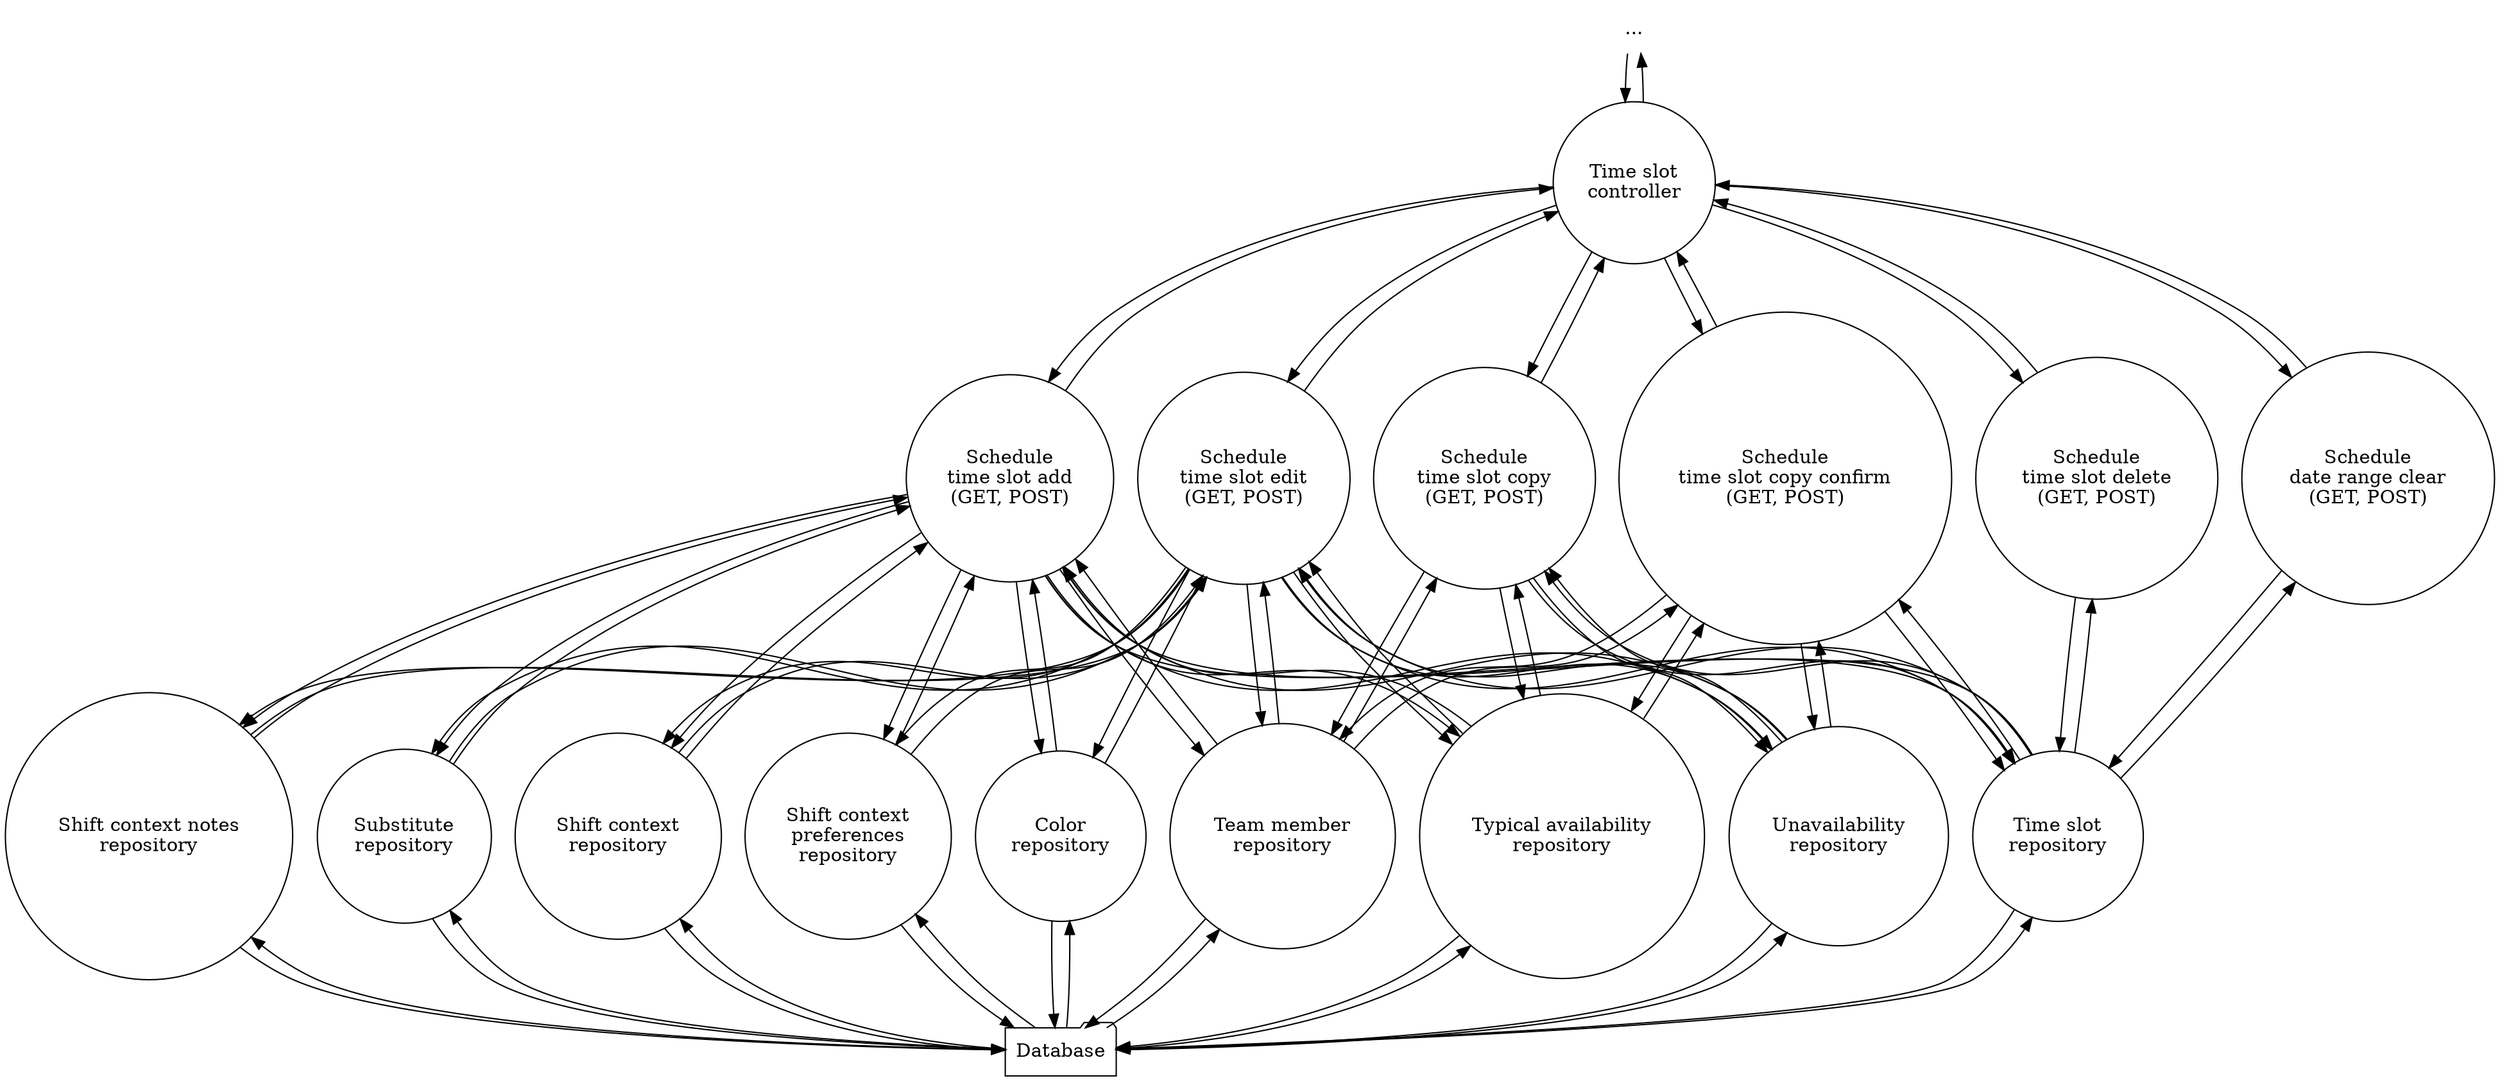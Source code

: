 digraph data_flow_diagram {
    node [ shape = circle ]
    
    "..." [ shape = none ]
    
    "..." -> "Time slot\ncontroller" -> "..."

    subgraph actions {
        rank = same
        
        "Schedule\ntime slot add\n(GET, POST)"
        "Schedule\ntime slot edit\n(GET, POST)"
        "Schedule\ntime slot delete\n(GET, POST)"
        "Schedule\ntime slot copy\n(GET, POST)"
        "Schedule\ntime slot copy confirm\n(GET, POST)"
        "Schedule\ndate range clear\n(GET, POST)"
    }
    
    "Time slot\ncontroller" -> {
        "Schedule\ntime slot add\n(GET, POST)"
        "Schedule\ntime slot edit\n(GET, POST)"
        "Schedule\ntime slot delete\n(GET, POST)"
        "Schedule\ntime slot copy\n(GET, POST)"
        "Schedule\ntime slot copy confirm\n(GET, POST)"
        "Schedule\ndate range clear\n(GET, POST)"
    } -> "Time slot\ncontroller"
    
    subgraph repositories {
        rank = same
        
        "Team member\nrepository"
        "Typical availability\nrepository"
        "Unavailability\nrepository"
        "Shift context\nrepository"
        "Shift context\npreferences\nrepository"
        "Color\nrepository"
        "Shift context notes\nrepository"
        "Substitute\nrepository"
        "Time slot\nrepository"
    }
    
    {
        "Schedule\ntime slot add\n(GET, POST)"
        "Schedule\ntime slot edit\n(GET, POST)"
    }
    ->
    {
        "Team member\nrepository"
        "Typical availability\nrepository"
        "Unavailability\nrepository"
        "Shift context\nrepository"
        "Shift context\npreferences\nrepository"
        "Color\nrepository"
        "Shift context notes\nrepository"
        "Substitute\nrepository"
        "Time slot\nrepository"
    }
    ->
    {
        "Schedule\ntime slot add\n(GET, POST)"
        "Schedule\ntime slot edit\n(GET, POST)"
    }
    
    {
        "Schedule\ntime slot copy\n(GET, POST)"
        "Schedule\ntime slot copy confirm\n(GET, POST)"
    }
    ->
    {
        "Time slot\nrepository"
        "Team member\nrepository"
        "Typical availability\nrepository"
        "Unavailability\nrepository"
    }
    ->
    {
        "Schedule\ntime slot copy\n(GET, POST)"
        "Schedule\ntime slot copy confirm\n(GET, POST)"
    }
    
    {
        "Schedule\ntime slot delete\n(GET, POST)"
        "Schedule\ndate range clear\n(GET, POST)"
    }
    ->
    {
        "Time slot\nrepository"
    }
    ->
    {
        "Schedule\ntime slot delete\n(GET, POST)"
        "Schedule\ndate range clear\n(GET, POST)"
    }
    
    Database [ shape = folder ]
    
    Database -> {
        "Team member\nrepository"
        "Typical availability\nrepository"
        "Unavailability\nrepository"
        "Shift context\nrepository"
        "Color\nrepository"
        "Shift context\npreferences\nrepository"
        "Shift context notes\nrepository"
        "Substitute\nrepository"
        "Time slot\nrepository"
    } -> Database
}
